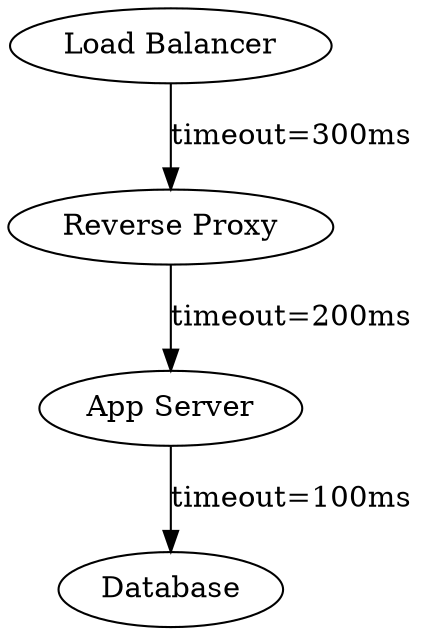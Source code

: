 digraph G {
  # Load Balancer
  node1 [label="Load Balancer" load=3] # ~ 1000/s
  node1 -> node2 [label="timeout=300ms" timeout=300]

  # Reverse Proxy
  node2 [label="Reverse Proxy" load=3] # ~ 1000/s
  node2 -> node3 [label="timeout=200ms" timeout=200]

  # App server
  node3 [label="App Server" load=100] # ~ 34/s
  node3 -> node4 [label="timeout=100ms" timeout=100]

  # Database
  node4 [label="Database" load=5000] # ~ 70/s
}
